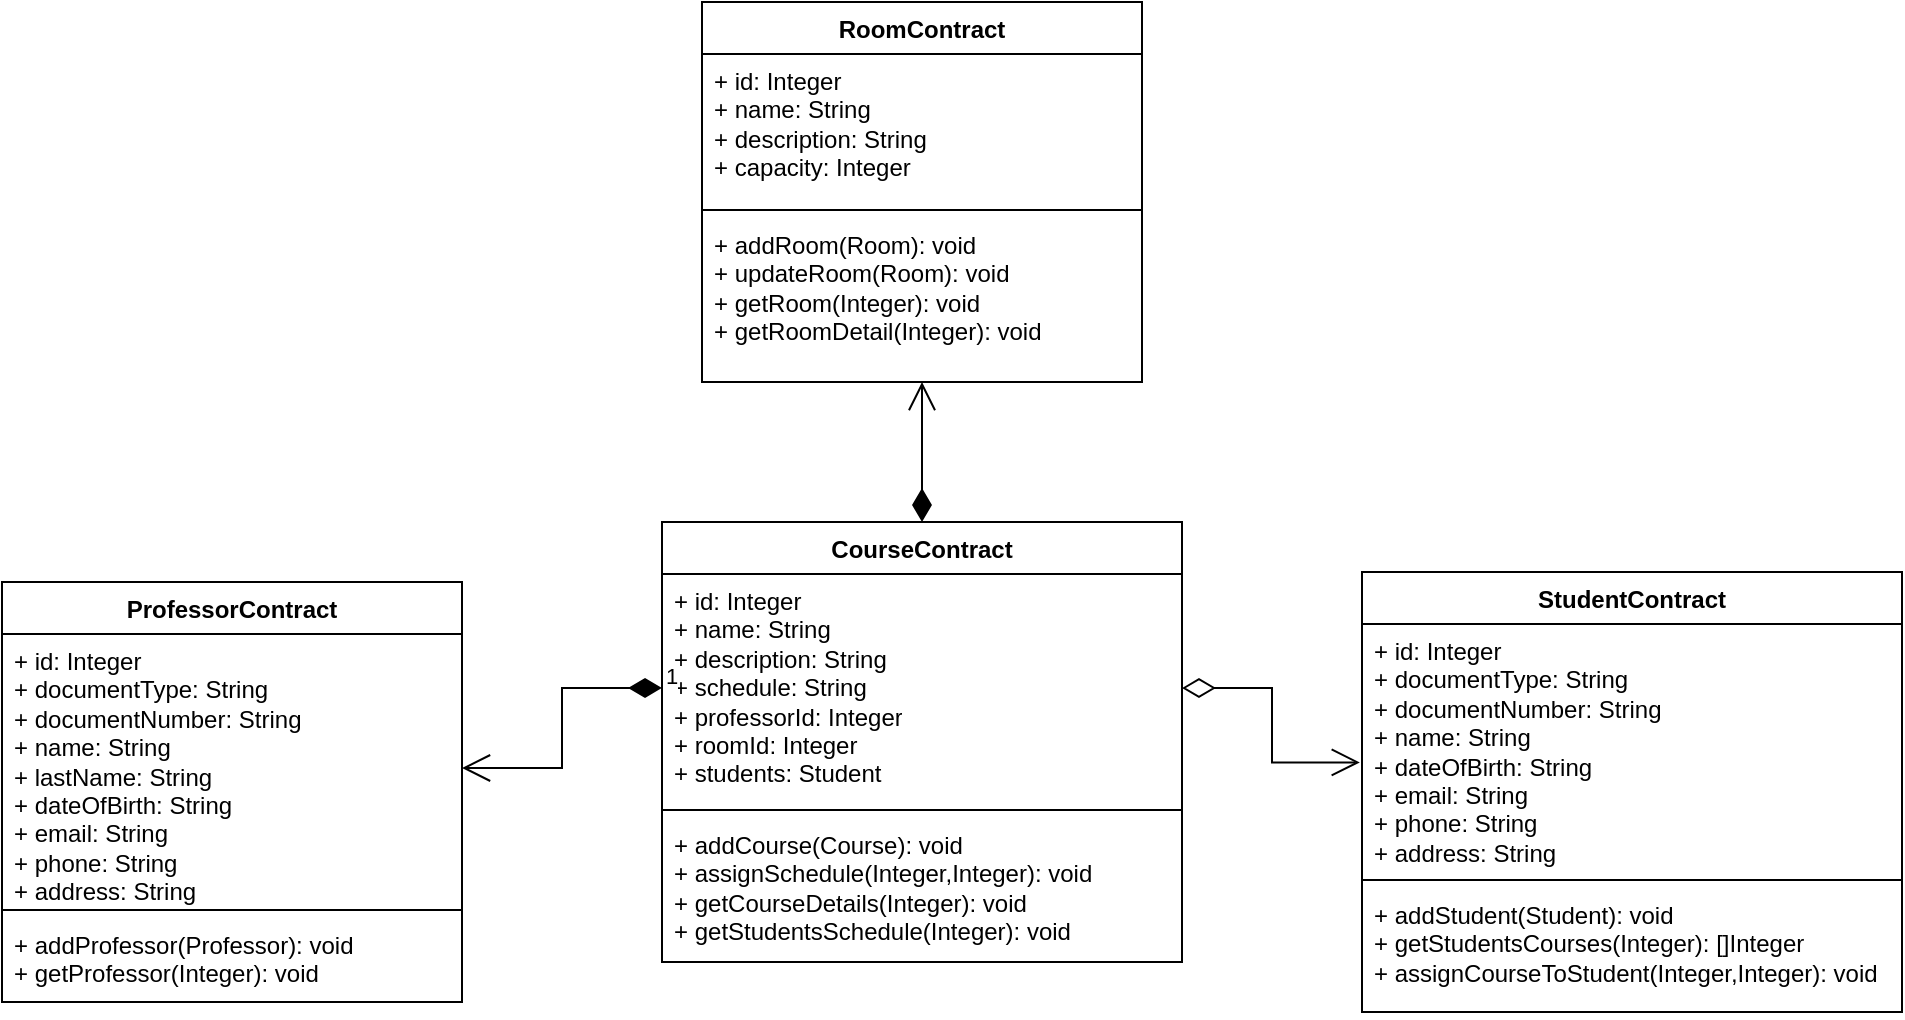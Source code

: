 <mxfile version="24.5.4" type="github">
  <diagram name="Page-1" id="8Z3PD3Q-81h_M_HOh9sJ">
    <mxGraphModel dx="1195" dy="615" grid="1" gridSize="10" guides="1" tooltips="1" connect="1" arrows="1" fold="1" page="1" pageScale="1" pageWidth="1654" pageHeight="1169" math="0" shadow="0">
      <root>
        <mxCell id="0" />
        <mxCell id="1" parent="0" />
        <mxCell id="rQdE_K5qBbuqWPv1BPS1-1" value="CourseContract" style="swimlane;fontStyle=1;align=center;verticalAlign=top;childLayout=stackLayout;horizontal=1;startSize=26;horizontalStack=0;resizeParent=1;resizeParentMax=0;resizeLast=0;collapsible=1;marginBottom=0;whiteSpace=wrap;html=1;" vertex="1" parent="1">
          <mxGeometry x="460" y="290" width="260" height="220" as="geometry" />
        </mxCell>
        <mxCell id="rQdE_K5qBbuqWPv1BPS1-2" value="+ id: Integer&lt;br&gt;+ name: String&lt;div&gt;+ description: String&lt;br&gt;+ schedule: String&lt;br&gt;+ professorId: Integer&lt;br&gt;+ roomId: Integer&lt;br&gt;+ students: Student&lt;/div&gt;" style="text;strokeColor=none;fillColor=none;align=left;verticalAlign=top;spacingLeft=4;spacingRight=4;overflow=hidden;rotatable=0;points=[[0,0.5],[1,0.5]];portConstraint=eastwest;whiteSpace=wrap;html=1;" vertex="1" parent="rQdE_K5qBbuqWPv1BPS1-1">
          <mxGeometry y="26" width="260" height="114" as="geometry" />
        </mxCell>
        <mxCell id="rQdE_K5qBbuqWPv1BPS1-3" value="" style="line;strokeWidth=1;fillColor=none;align=left;verticalAlign=middle;spacingTop=-1;spacingLeft=3;spacingRight=3;rotatable=0;labelPosition=right;points=[];portConstraint=eastwest;strokeColor=inherit;" vertex="1" parent="rQdE_K5qBbuqWPv1BPS1-1">
          <mxGeometry y="140" width="260" height="8" as="geometry" />
        </mxCell>
        <mxCell id="rQdE_K5qBbuqWPv1BPS1-4" value="+ addCourse(Course): void&lt;div&gt;+ assignSchedule(Integer,Integer): void&lt;br&gt;+ getCourseDetails(Integer): void&lt;br&gt;+ getStudentsSchedule(Integer): void&lt;/div&gt;" style="text;strokeColor=none;fillColor=none;align=left;verticalAlign=top;spacingLeft=4;spacingRight=4;overflow=hidden;rotatable=0;points=[[0,0.5],[1,0.5]];portConstraint=eastwest;whiteSpace=wrap;html=1;" vertex="1" parent="rQdE_K5qBbuqWPv1BPS1-1">
          <mxGeometry y="148" width="260" height="72" as="geometry" />
        </mxCell>
        <mxCell id="rQdE_K5qBbuqWPv1BPS1-5" value="RoomContract" style="swimlane;fontStyle=1;align=center;verticalAlign=top;childLayout=stackLayout;horizontal=1;startSize=26;horizontalStack=0;resizeParent=1;resizeParentMax=0;resizeLast=0;collapsible=1;marginBottom=0;whiteSpace=wrap;html=1;" vertex="1" parent="1">
          <mxGeometry x="480" y="30" width="220" height="190" as="geometry" />
        </mxCell>
        <mxCell id="rQdE_K5qBbuqWPv1BPS1-6" value="+ id: Integer&lt;br&gt;+ name: String&lt;br&gt;+ description: String&lt;br&gt;+ capacity: Integer" style="text;strokeColor=none;fillColor=none;align=left;verticalAlign=top;spacingLeft=4;spacingRight=4;overflow=hidden;rotatable=0;points=[[0,0.5],[1,0.5]];portConstraint=eastwest;whiteSpace=wrap;html=1;" vertex="1" parent="rQdE_K5qBbuqWPv1BPS1-5">
          <mxGeometry y="26" width="220" height="74" as="geometry" />
        </mxCell>
        <mxCell id="rQdE_K5qBbuqWPv1BPS1-7" value="" style="line;strokeWidth=1;fillColor=none;align=left;verticalAlign=middle;spacingTop=-1;spacingLeft=3;spacingRight=3;rotatable=0;labelPosition=right;points=[];portConstraint=eastwest;strokeColor=inherit;" vertex="1" parent="rQdE_K5qBbuqWPv1BPS1-5">
          <mxGeometry y="100" width="220" height="8" as="geometry" />
        </mxCell>
        <mxCell id="rQdE_K5qBbuqWPv1BPS1-8" value="+ addRoom(Room): void&lt;br&gt;+ updateRoom(Room): void&lt;br&gt;+ getRoom(Integer): void&lt;br&gt;+ getRoomDetail(Integer): void" style="text;strokeColor=none;fillColor=none;align=left;verticalAlign=top;spacingLeft=4;spacingRight=4;overflow=hidden;rotatable=0;points=[[0,0.5],[1,0.5]];portConstraint=eastwest;whiteSpace=wrap;html=1;" vertex="1" parent="rQdE_K5qBbuqWPv1BPS1-5">
          <mxGeometry y="108" width="220" height="82" as="geometry" />
        </mxCell>
        <mxCell id="rQdE_K5qBbuqWPv1BPS1-9" value="ProfessorContract" style="swimlane;fontStyle=1;align=center;verticalAlign=top;childLayout=stackLayout;horizontal=1;startSize=26;horizontalStack=0;resizeParent=1;resizeParentMax=0;resizeLast=0;collapsible=1;marginBottom=0;whiteSpace=wrap;html=1;" vertex="1" parent="1">
          <mxGeometry x="130" y="320" width="230" height="210" as="geometry" />
        </mxCell>
        <mxCell id="rQdE_K5qBbuqWPv1BPS1-10" value="+ id: Integer&lt;div&gt;+ documentType: String&lt;br&gt;+ documentNumber: String&lt;br&gt;+ name: String&lt;br&gt;+ lastName: String&lt;br&gt;+ dateOfBirth: String&lt;/div&gt;&lt;div&gt;+ email: String&lt;br&gt;+ phone: String&lt;br&gt;+ address: String&lt;/div&gt;" style="text;strokeColor=none;fillColor=none;align=left;verticalAlign=top;spacingLeft=4;spacingRight=4;overflow=hidden;rotatable=0;points=[[0,0.5],[1,0.5]];portConstraint=eastwest;whiteSpace=wrap;html=1;" vertex="1" parent="rQdE_K5qBbuqWPv1BPS1-9">
          <mxGeometry y="26" width="230" height="134" as="geometry" />
        </mxCell>
        <mxCell id="rQdE_K5qBbuqWPv1BPS1-11" value="" style="line;strokeWidth=1;fillColor=none;align=left;verticalAlign=middle;spacingTop=-1;spacingLeft=3;spacingRight=3;rotatable=0;labelPosition=right;points=[];portConstraint=eastwest;strokeColor=inherit;" vertex="1" parent="rQdE_K5qBbuqWPv1BPS1-9">
          <mxGeometry y="160" width="230" height="8" as="geometry" />
        </mxCell>
        <mxCell id="rQdE_K5qBbuqWPv1BPS1-12" value="+ addProfessor(Professor): void&lt;br&gt;+ getProfessor(Integer): void" style="text;strokeColor=none;fillColor=none;align=left;verticalAlign=top;spacingLeft=4;spacingRight=4;overflow=hidden;rotatable=0;points=[[0,0.5],[1,0.5]];portConstraint=eastwest;whiteSpace=wrap;html=1;" vertex="1" parent="rQdE_K5qBbuqWPv1BPS1-9">
          <mxGeometry y="168" width="230" height="42" as="geometry" />
        </mxCell>
        <mxCell id="rQdE_K5qBbuqWPv1BPS1-13" value="StudentContract" style="swimlane;fontStyle=1;align=center;verticalAlign=top;childLayout=stackLayout;horizontal=1;startSize=26;horizontalStack=0;resizeParent=1;resizeParentMax=0;resizeLast=0;collapsible=1;marginBottom=0;whiteSpace=wrap;html=1;" vertex="1" parent="1">
          <mxGeometry x="810" y="315" width="270" height="220" as="geometry" />
        </mxCell>
        <mxCell id="rQdE_K5qBbuqWPv1BPS1-14" value="+ id: Integer&lt;div&gt;+ documentType: String&lt;br&gt;+ documentNumber: String&lt;br&gt;+ name: String&lt;br&gt;+ dateOfBirth: String&lt;/div&gt;&lt;div&gt;+ email: String&lt;br&gt;+ phone: String&lt;br&gt;+ address: String&lt;/div&gt;" style="text;strokeColor=none;fillColor=none;align=left;verticalAlign=top;spacingLeft=4;spacingRight=4;overflow=hidden;rotatable=0;points=[[0,0.5],[1,0.5]];portConstraint=eastwest;whiteSpace=wrap;html=1;" vertex="1" parent="rQdE_K5qBbuqWPv1BPS1-13">
          <mxGeometry y="26" width="270" height="124" as="geometry" />
        </mxCell>
        <mxCell id="rQdE_K5qBbuqWPv1BPS1-15" value="" style="line;strokeWidth=1;fillColor=none;align=left;verticalAlign=middle;spacingTop=-1;spacingLeft=3;spacingRight=3;rotatable=0;labelPosition=right;points=[];portConstraint=eastwest;strokeColor=inherit;" vertex="1" parent="rQdE_K5qBbuqWPv1BPS1-13">
          <mxGeometry y="150" width="270" height="8" as="geometry" />
        </mxCell>
        <mxCell id="rQdE_K5qBbuqWPv1BPS1-16" value="+ addStudent(Student): void&lt;br&gt;+ getStudentsCourses(Integer): []Integer&lt;br&gt;+ assignCourseToStudent(Integer,Integer): void" style="text;strokeColor=none;fillColor=none;align=left;verticalAlign=top;spacingLeft=4;spacingRight=4;overflow=hidden;rotatable=0;points=[[0,0.5],[1,0.5]];portConstraint=eastwest;whiteSpace=wrap;html=1;" vertex="1" parent="rQdE_K5qBbuqWPv1BPS1-13">
          <mxGeometry y="158" width="270" height="62" as="geometry" />
        </mxCell>
        <mxCell id="rQdE_K5qBbuqWPv1BPS1-21" value="1" style="endArrow=open;html=1;endSize=12;startArrow=diamondThin;startSize=14;startFill=1;edgeStyle=orthogonalEdgeStyle;align=left;verticalAlign=bottom;rounded=0;exitX=0;exitY=0.5;exitDx=0;exitDy=0;entryX=1;entryY=0.5;entryDx=0;entryDy=0;" edge="1" parent="1" source="rQdE_K5qBbuqWPv1BPS1-2" target="rQdE_K5qBbuqWPv1BPS1-10">
          <mxGeometry x="-1" y="3" relative="1" as="geometry">
            <mxPoint x="380" y="400" as="sourcePoint" />
            <mxPoint x="540" y="400" as="targetPoint" />
          </mxGeometry>
        </mxCell>
        <mxCell id="rQdE_K5qBbuqWPv1BPS1-22" value="" style="endArrow=open;html=1;endSize=12;startArrow=diamondThin;startSize=14;startFill=1;edgeStyle=orthogonalEdgeStyle;align=left;verticalAlign=bottom;rounded=0;exitX=0.5;exitY=0;exitDx=0;exitDy=0;" edge="1" parent="1" source="rQdE_K5qBbuqWPv1BPS1-1" target="rQdE_K5qBbuqWPv1BPS1-5">
          <mxGeometry x="-1" y="3" relative="1" as="geometry">
            <mxPoint x="520" y="260" as="sourcePoint" />
            <mxPoint x="680" y="260" as="targetPoint" />
          </mxGeometry>
        </mxCell>
        <mxCell id="rQdE_K5qBbuqWPv1BPS1-23" value="" style="endArrow=open;html=1;endSize=12;startArrow=diamondThin;startSize=14;startFill=0;edgeStyle=orthogonalEdgeStyle;align=left;verticalAlign=bottom;rounded=0;exitX=1;exitY=0.5;exitDx=0;exitDy=0;entryX=-0.004;entryY=0.558;entryDx=0;entryDy=0;entryPerimeter=0;" edge="1" parent="1" source="rQdE_K5qBbuqWPv1BPS1-2" target="rQdE_K5qBbuqWPv1BPS1-14">
          <mxGeometry x="-1" y="3" relative="1" as="geometry">
            <mxPoint x="520" y="330" as="sourcePoint" />
            <mxPoint x="680" y="330" as="targetPoint" />
            <mxPoint as="offset" />
          </mxGeometry>
        </mxCell>
      </root>
    </mxGraphModel>
  </diagram>
</mxfile>
